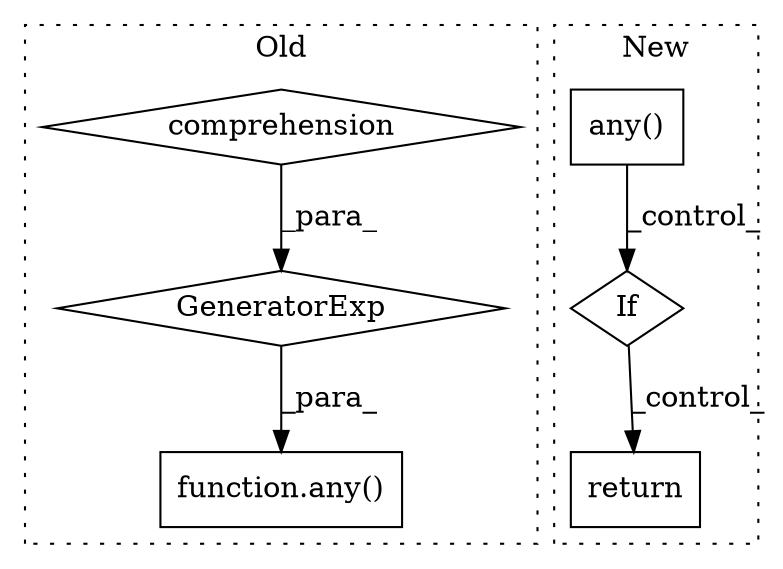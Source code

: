 digraph G {
subgraph cluster0 {
1 [label="GeneratorExp" a="55" s="16936" l="2" shape="diamond"];
3 [label="comprehension" a="45" s="16997" l="3" shape="diamond"];
4 [label="function.any()" a="75" s="16923,16938" l="13,94" shape="box"];
label = "Old";
style="dotted";
}
subgraph cluster1 {
2 [label="any()" a="75" s="17053,17067" l="7,1" shape="box"];
5 [label="If" a="96" s="17115" l="0" shape="diamond"];
6 [label="return" a="93" s="17157" l="6" shape="box"];
label = "New";
style="dotted";
}
1 -> 4 [label="_para_"];
2 -> 5 [label="_control_"];
3 -> 1 [label="_para_"];
5 -> 6 [label="_control_"];
}